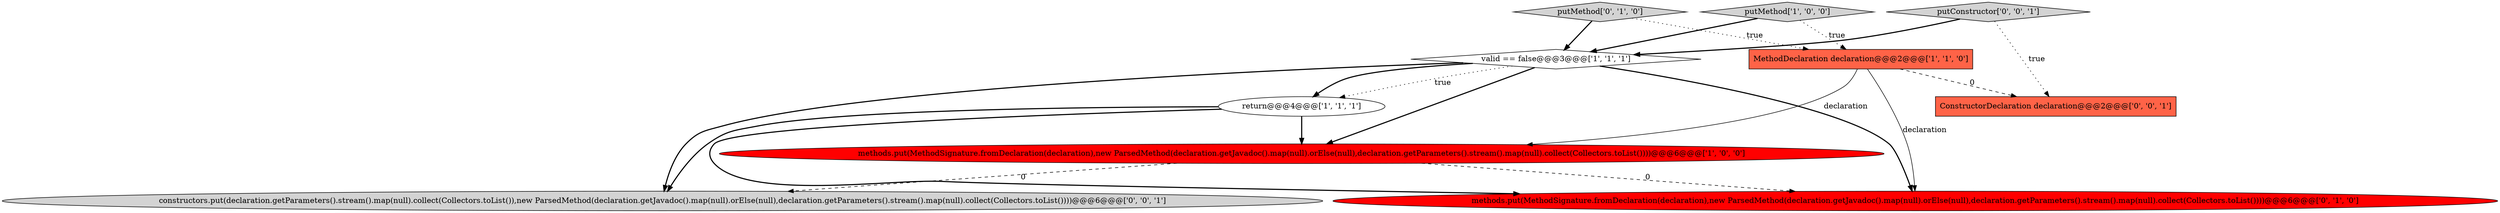 digraph {
6 [style = filled, label = "putMethod['0', '1', '0']", fillcolor = lightgray, shape = diamond image = "AAA0AAABBB2BBB"];
5 [style = filled, label = "methods.put(MethodSignature.fromDeclaration(declaration),new ParsedMethod(declaration.getJavadoc().map(null).orElse(null),declaration.getParameters().stream().map(null).collect(Collectors.toList())))@@@6@@@['0', '1', '0']", fillcolor = red, shape = ellipse image = "AAA1AAABBB2BBB"];
1 [style = filled, label = "MethodDeclaration declaration@@@2@@@['1', '1', '0']", fillcolor = tomato, shape = box image = "AAA0AAABBB1BBB"];
4 [style = filled, label = "methods.put(MethodSignature.fromDeclaration(declaration),new ParsedMethod(declaration.getJavadoc().map(null).orElse(null),declaration.getParameters().stream().map(null).collect(Collectors.toList())))@@@6@@@['1', '0', '0']", fillcolor = red, shape = ellipse image = "AAA1AAABBB1BBB"];
8 [style = filled, label = "ConstructorDeclaration declaration@@@2@@@['0', '0', '1']", fillcolor = tomato, shape = box image = "AAA0AAABBB3BBB"];
7 [style = filled, label = "putConstructor['0', '0', '1']", fillcolor = lightgray, shape = diamond image = "AAA0AAABBB3BBB"];
9 [style = filled, label = "constructors.put(declaration.getParameters().stream().map(null).collect(Collectors.toList()),new ParsedMethod(declaration.getJavadoc().map(null).orElse(null),declaration.getParameters().stream().map(null).collect(Collectors.toList())))@@@6@@@['0', '0', '1']", fillcolor = lightgray, shape = ellipse image = "AAA0AAABBB3BBB"];
0 [style = filled, label = "return@@@4@@@['1', '1', '1']", fillcolor = white, shape = ellipse image = "AAA0AAABBB1BBB"];
3 [style = filled, label = "putMethod['1', '0', '0']", fillcolor = lightgray, shape = diamond image = "AAA0AAABBB1BBB"];
2 [style = filled, label = "valid == false@@@3@@@['1', '1', '1']", fillcolor = white, shape = diamond image = "AAA0AAABBB1BBB"];
4->5 [style = dashed, label="0"];
1->8 [style = dashed, label="0"];
4->9 [style = dashed, label="0"];
1->4 [style = solid, label="declaration"];
2->0 [style = bold, label=""];
0->9 [style = bold, label=""];
2->0 [style = dotted, label="true"];
2->9 [style = bold, label=""];
3->2 [style = bold, label=""];
7->8 [style = dotted, label="true"];
1->5 [style = solid, label="declaration"];
2->4 [style = bold, label=""];
3->1 [style = dotted, label="true"];
0->4 [style = bold, label=""];
7->2 [style = bold, label=""];
0->5 [style = bold, label=""];
2->5 [style = bold, label=""];
6->2 [style = bold, label=""];
6->1 [style = dotted, label="true"];
}
